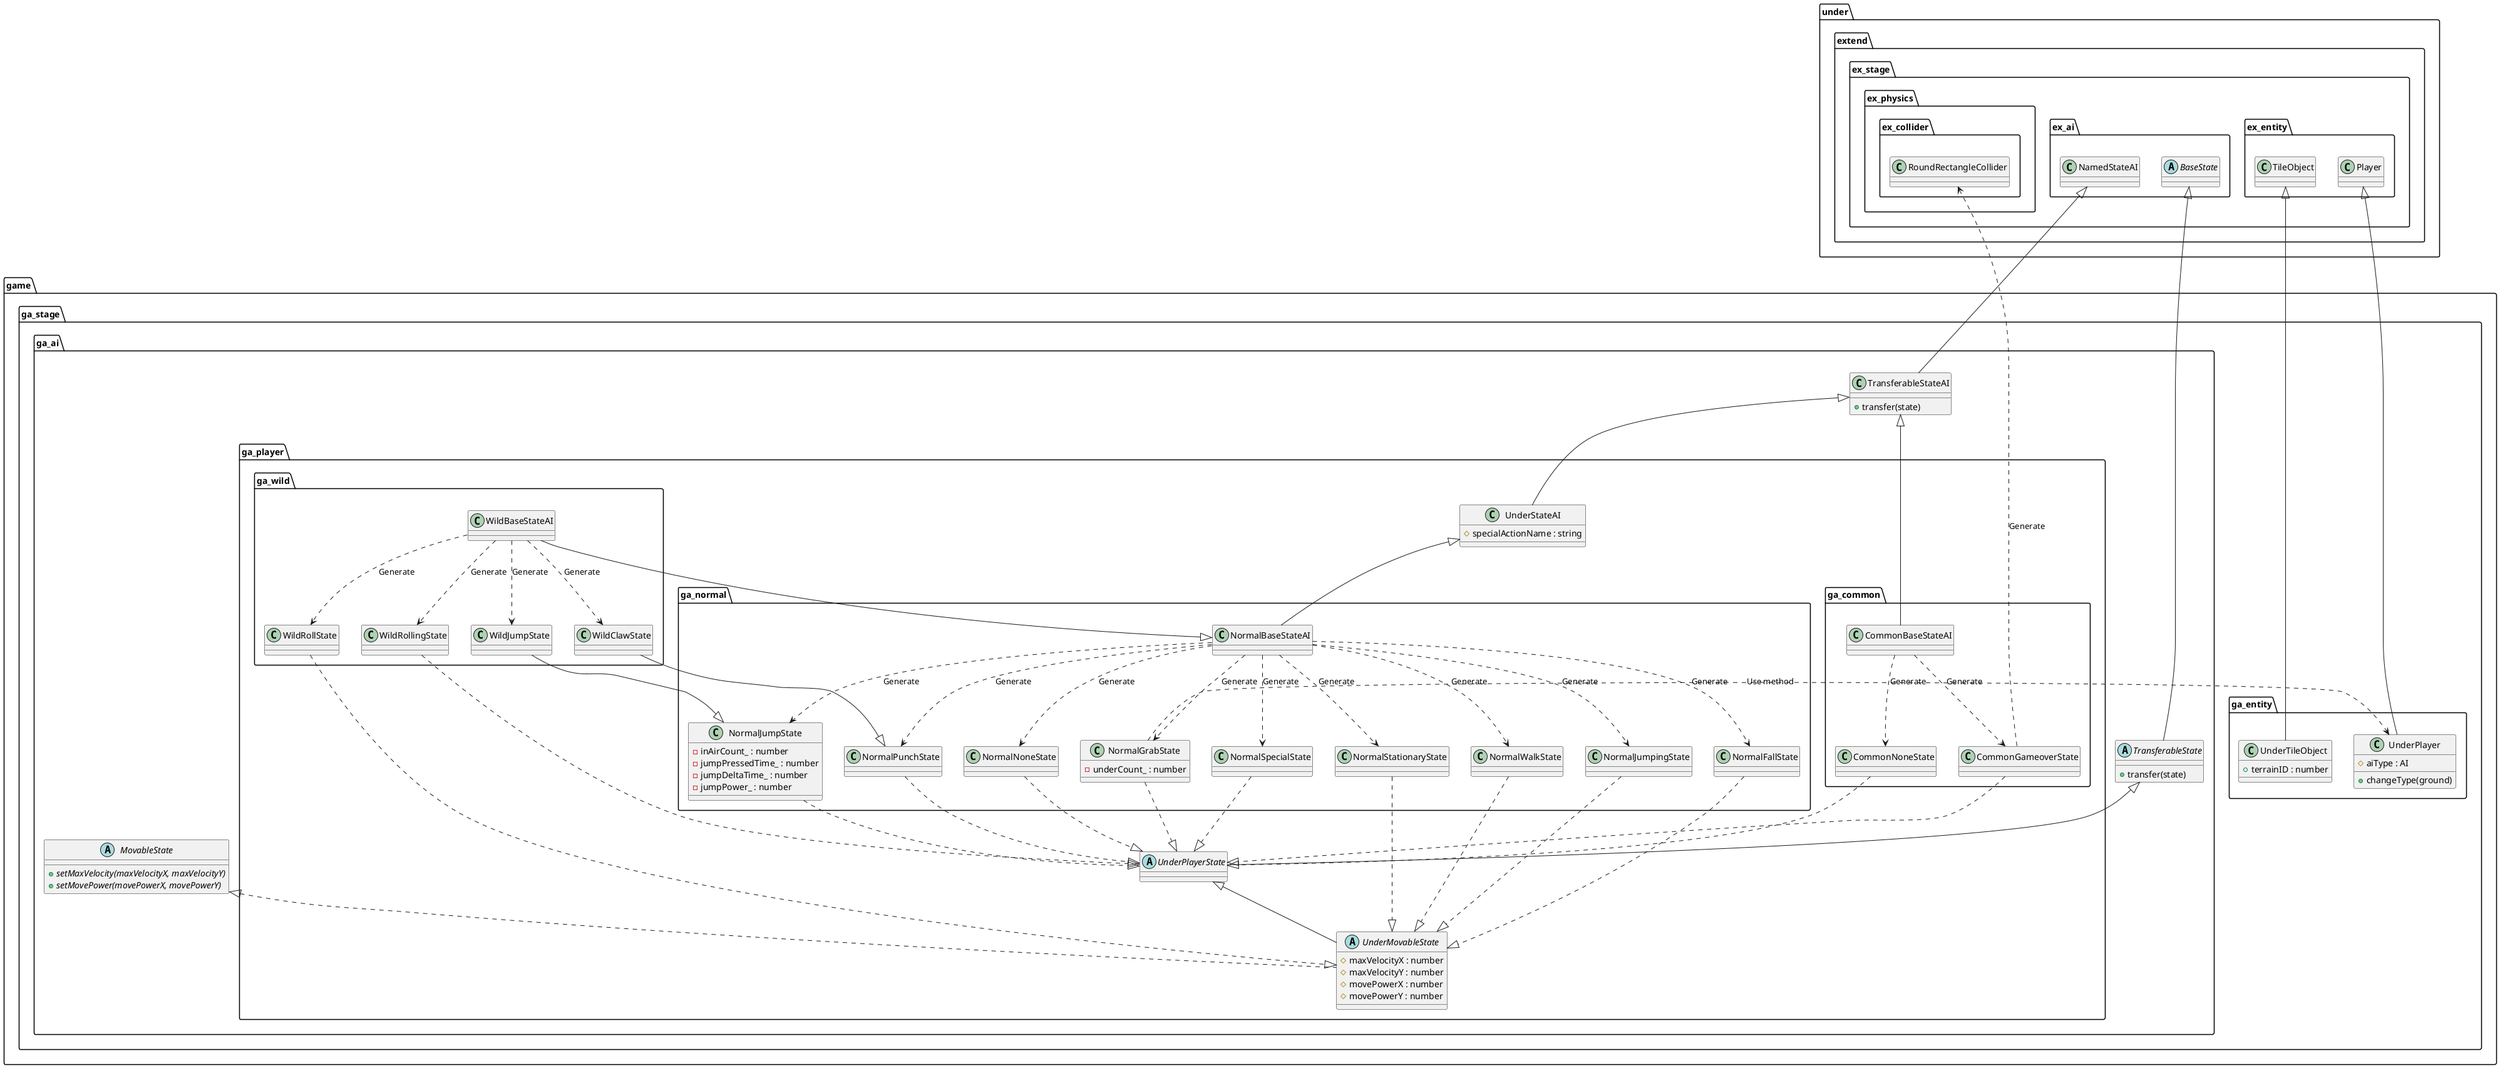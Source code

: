@startuml EntityGame
package game {
    package ga_stage {
        package ga_entity {
            class UnderPlayer {
                #aiType : AI
                +changeType(ground)
            }
            class UnderTileObject {
                +terrainID : number
            }
        }

        package ga_ai {
            abstract TransferableState {
                +transfer(state)
            }
            class TransferableStateAI {
                +transfer(state)
            }
            abstract MovableState {
                {abstract} +setMaxVelocity(maxVelocityX, maxVelocityY)
                {abstract} +setMovePower(movePowerX, movePowerY)
            }
            package ga_player {
                abstract UnderPlayerState
                abstract UnderMovableState {
                    #maxVelocityX : number
                    #maxVelocityY : number
                    #movePowerX : number
                    #movePowerY : number
                }
                class UnderStateAI {
                    #specialActionName : string
                }
                package ga_common {
                    class CommonBaseStateAI
                    class CommonNoneState
                    class CommonGameoverState
                }
                package ga_normal {
                    class NormalBaseStateAI
                    class NormalStationaryState
                    class NormalWalkState
                    class NormalJumpState {
                        -inAirCount_ : number
                        -jumpPressedTime_ : number
                        -jumpDeltaTime_ : number
                        -jumpPower_ : number
                    }
                    class NormalJumpingState
                    class NormalFallState
                    class NormalPunchState
                    class NormalGrabState {
                        -underCount_ : number
                    }
                    class NormalSpecialState
                    class NormalNoneState
                }
                package ga_wild {
                    class WildBaseStateAI
                    class WildJumpState
                    class WildClawState
                    class WildRollingState
                    class WildRollState
                }
            }
        }
    }
}

package under {
    package extend {
        package ex_stage {
            package ex_entity {
                class TileObject
                class Player
            }
            package ex_physics {
                package ex_collider {
                    class RoundRectangleCollider
                }
            }
            package ex_ai {
                class NamedStateAI
                abstract BaseState
            }
        }
    }
}

CommonBaseStateAI ..> CommonNoneState : "Generate"
CommonBaseStateAI ..> CommonGameoverState : "Generate"

NormalBaseStateAI ..> NormalStationaryState : Generate
NormalBaseStateAI ..> NormalWalkState : Generate
NormalBaseStateAI ..> NormalJumpState : Generate
NormalBaseStateAI ..> NormalJumpingState : Generate
NormalBaseStateAI ..> NormalFallState : Generate
NormalBaseStateAI ..> NormalPunchState : Generate
NormalBaseStateAI ..> NormalGrabState : Generate
NormalBaseStateAI ..> NormalSpecialState : Generate
NormalBaseStateAI ..> NormalNoneState : Generate

WildBaseStateAI ..> WildJumpState : Generate
WildBaseStateAI ..> WildClawState : Generate
WildBaseStateAI ..> WildRollState : Generate
WildBaseStateAI ..> WildRollingState : Generate

CommonGameoverState ....> RoundRectangleCollider : "Generate"
NormalGrabState .> UnderPlayer : Use method

Player <|---- UnderPlayer
TileObject <|---- UnderTileObject

NamedStateAI <|--- TransferableStateAI
TransferableStateAI <|-- CommonBaseStateAI
TransferableStateAI <|-- UnderStateAI
UnderStateAI <|-- NormalBaseStateAI
NormalBaseStateAI <|-- WildBaseStateAI

BaseState <|----- TransferableState
TransferableState <|-- UnderPlayerState
UnderPlayerState <|-- UnderMovableState
MovableState <|.. UnderMovableState

CommonNoneState ..|> UnderPlayerState
CommonGameoverState ..|> UnderPlayerState

NormalStationaryState ..|> UnderMovableState
NormalWalkState ..|> UnderMovableState
NormalJumpState ..|> UnderPlayerState
NormalJumpingState ..|> UnderMovableState
NormalFallState ..|> UnderMovableState
NormalPunchState ..|> UnderPlayerState
NormalGrabState ..|> UnderPlayerState
NormalSpecialState ..|> UnderPlayerState
NormalNoneState ..|> UnderPlayerState

WildJumpState --|> NormalJumpState
WildClawState --|> NormalPunchState
WildRollingState ..|> UnderPlayerState
WildRollState ..|> UnderMovableState

@enduml
